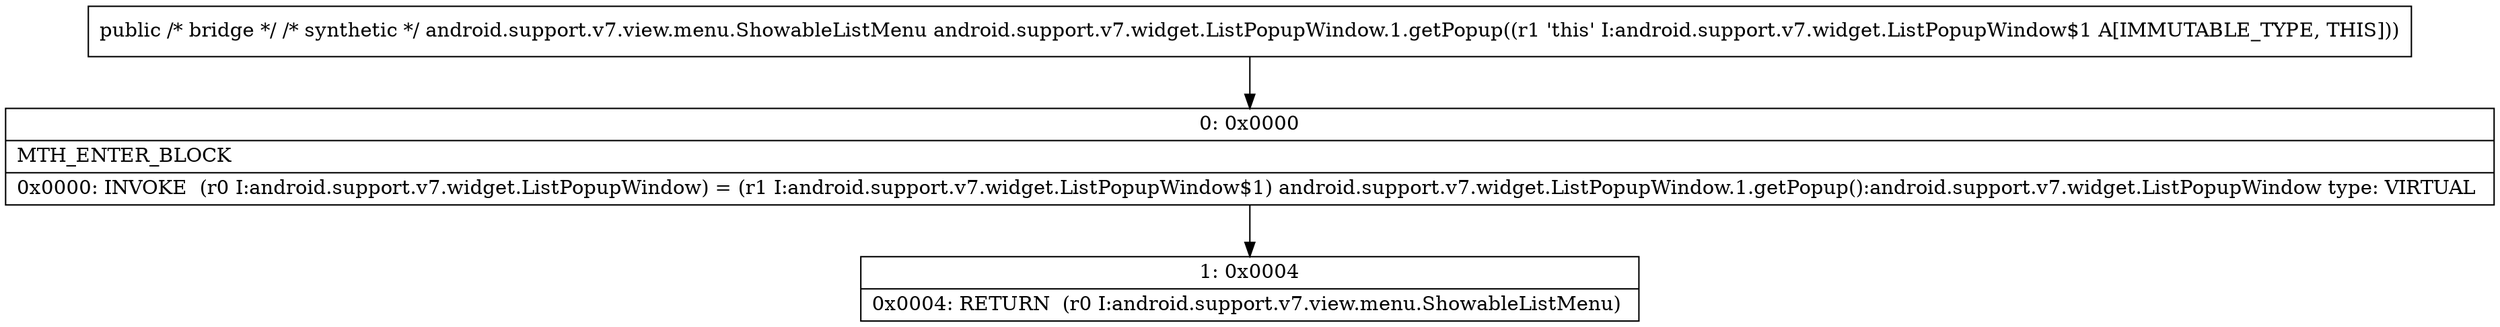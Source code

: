 digraph "CFG forandroid.support.v7.widget.ListPopupWindow.1.getPopup()Landroid\/support\/v7\/view\/menu\/ShowableListMenu;" {
Node_0 [shape=record,label="{0\:\ 0x0000|MTH_ENTER_BLOCK\l|0x0000: INVOKE  (r0 I:android.support.v7.widget.ListPopupWindow) = (r1 I:android.support.v7.widget.ListPopupWindow$1) android.support.v7.widget.ListPopupWindow.1.getPopup():android.support.v7.widget.ListPopupWindow type: VIRTUAL \l}"];
Node_1 [shape=record,label="{1\:\ 0x0004|0x0004: RETURN  (r0 I:android.support.v7.view.menu.ShowableListMenu) \l}"];
MethodNode[shape=record,label="{public \/* bridge *\/ \/* synthetic *\/ android.support.v7.view.menu.ShowableListMenu android.support.v7.widget.ListPopupWindow.1.getPopup((r1 'this' I:android.support.v7.widget.ListPopupWindow$1 A[IMMUTABLE_TYPE, THIS])) }"];
MethodNode -> Node_0;
Node_0 -> Node_1;
}

